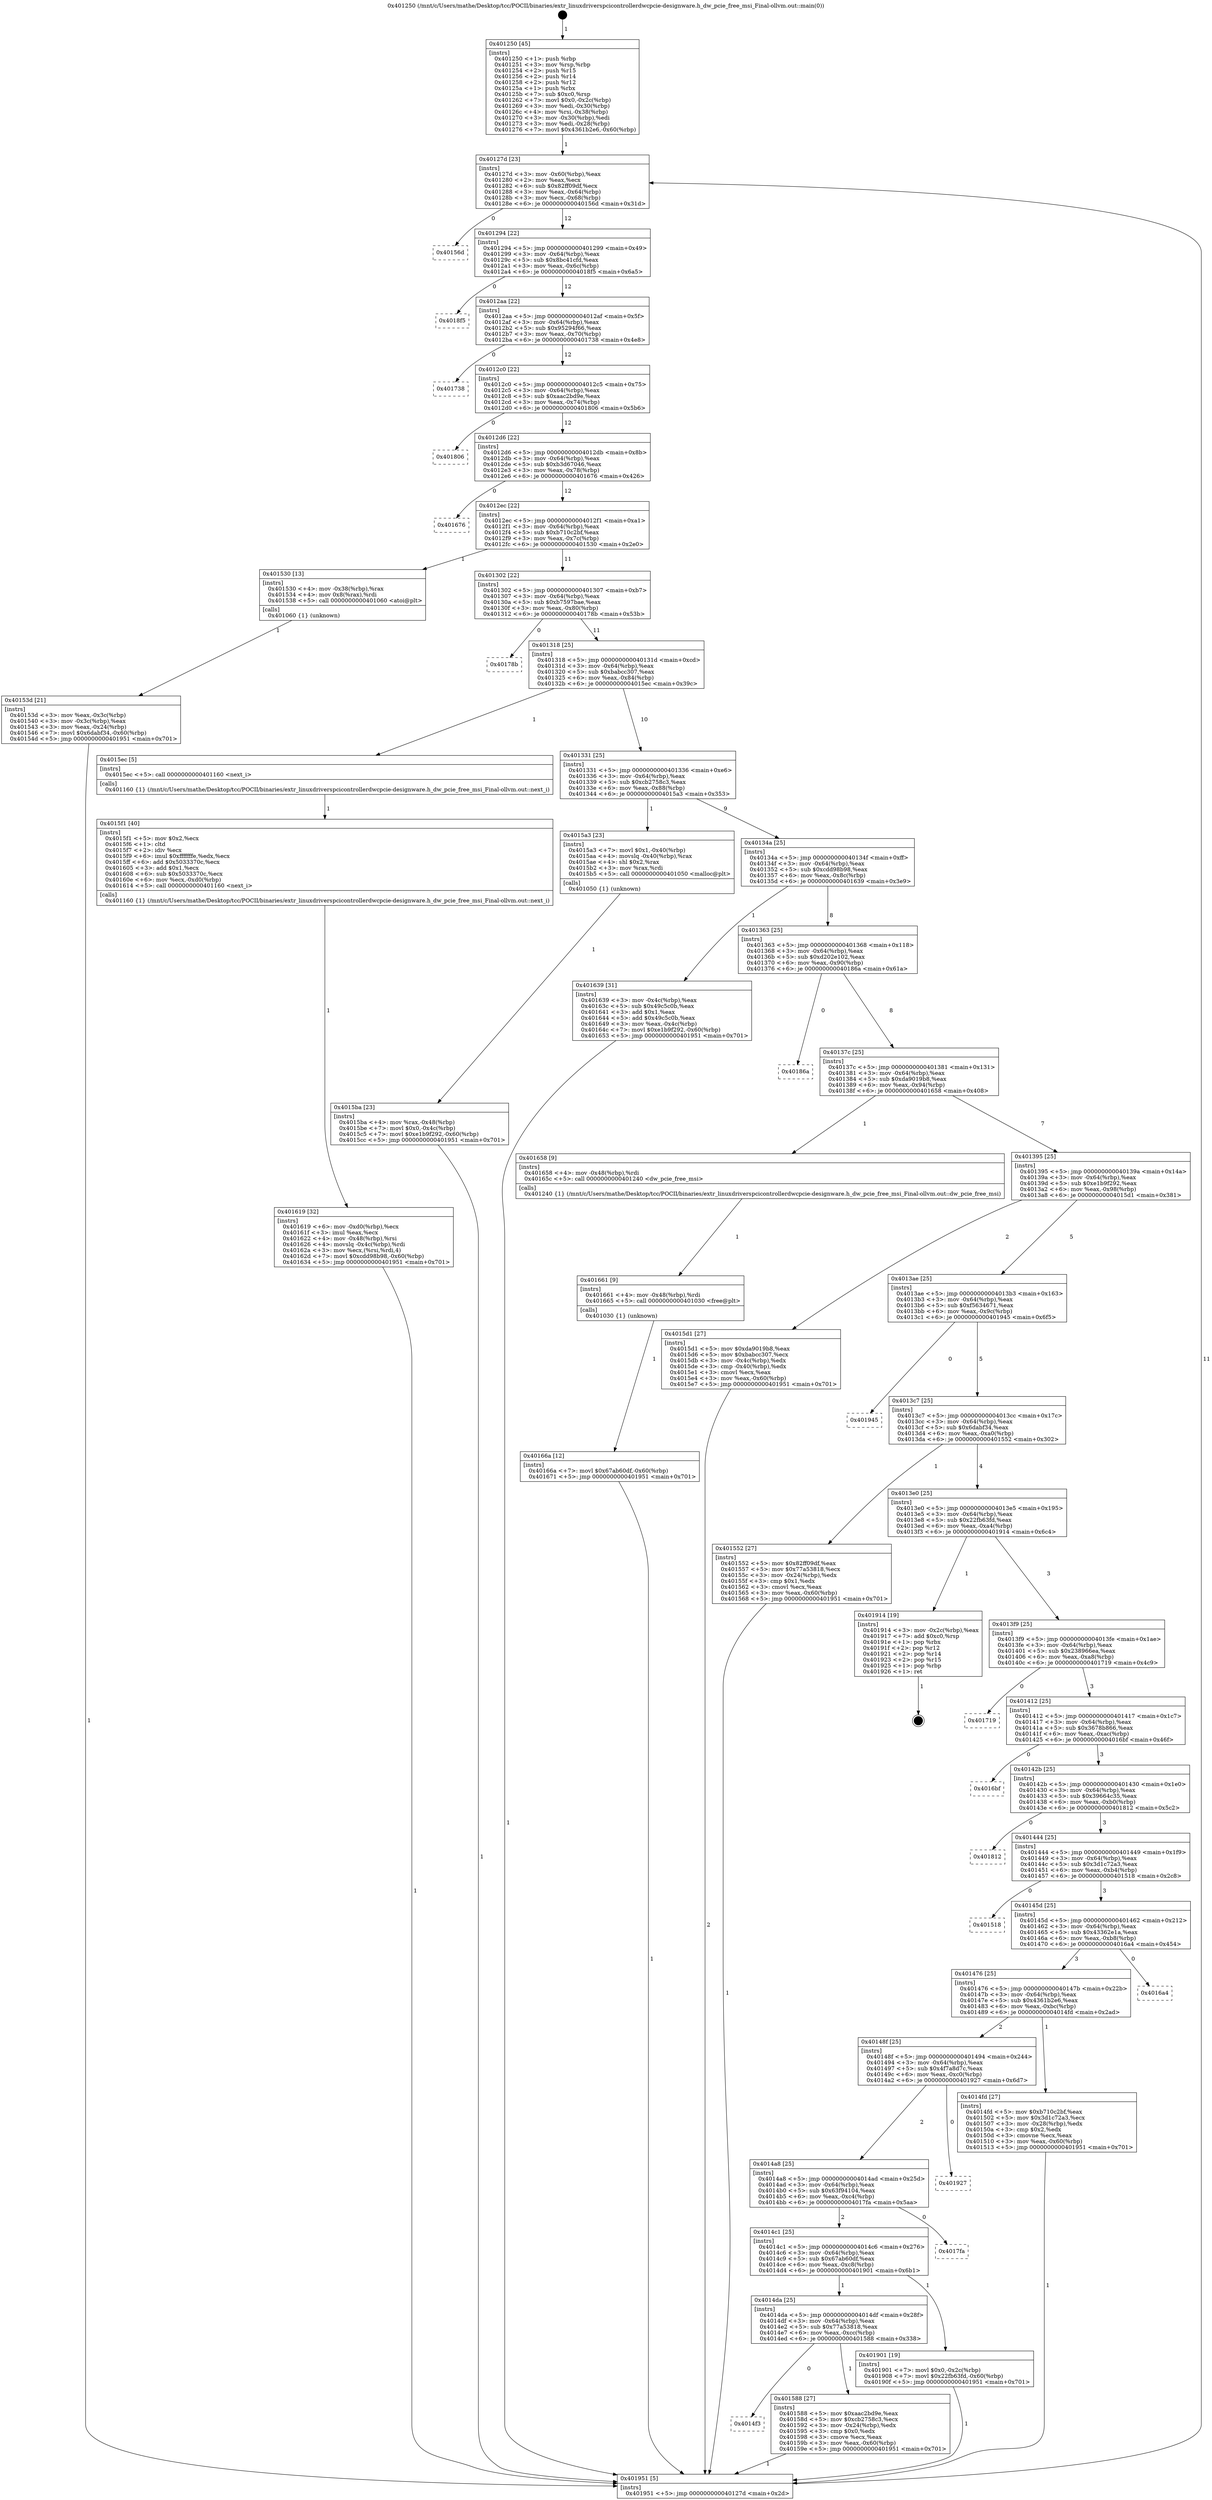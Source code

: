 digraph "0x401250" {
  label = "0x401250 (/mnt/c/Users/mathe/Desktop/tcc/POCII/binaries/extr_linuxdriverspcicontrollerdwcpcie-designware.h_dw_pcie_free_msi_Final-ollvm.out::main(0))"
  labelloc = "t"
  node[shape=record]

  Entry [label="",width=0.3,height=0.3,shape=circle,fillcolor=black,style=filled]
  "0x40127d" [label="{
     0x40127d [23]\l
     | [instrs]\l
     &nbsp;&nbsp;0x40127d \<+3\>: mov -0x60(%rbp),%eax\l
     &nbsp;&nbsp;0x401280 \<+2\>: mov %eax,%ecx\l
     &nbsp;&nbsp;0x401282 \<+6\>: sub $0x82ff09df,%ecx\l
     &nbsp;&nbsp;0x401288 \<+3\>: mov %eax,-0x64(%rbp)\l
     &nbsp;&nbsp;0x40128b \<+3\>: mov %ecx,-0x68(%rbp)\l
     &nbsp;&nbsp;0x40128e \<+6\>: je 000000000040156d \<main+0x31d\>\l
  }"]
  "0x40156d" [label="{
     0x40156d\l
  }", style=dashed]
  "0x401294" [label="{
     0x401294 [22]\l
     | [instrs]\l
     &nbsp;&nbsp;0x401294 \<+5\>: jmp 0000000000401299 \<main+0x49\>\l
     &nbsp;&nbsp;0x401299 \<+3\>: mov -0x64(%rbp),%eax\l
     &nbsp;&nbsp;0x40129c \<+5\>: sub $0x8bc41cfd,%eax\l
     &nbsp;&nbsp;0x4012a1 \<+3\>: mov %eax,-0x6c(%rbp)\l
     &nbsp;&nbsp;0x4012a4 \<+6\>: je 00000000004018f5 \<main+0x6a5\>\l
  }"]
  Exit [label="",width=0.3,height=0.3,shape=circle,fillcolor=black,style=filled,peripheries=2]
  "0x4018f5" [label="{
     0x4018f5\l
  }", style=dashed]
  "0x4012aa" [label="{
     0x4012aa [22]\l
     | [instrs]\l
     &nbsp;&nbsp;0x4012aa \<+5\>: jmp 00000000004012af \<main+0x5f\>\l
     &nbsp;&nbsp;0x4012af \<+3\>: mov -0x64(%rbp),%eax\l
     &nbsp;&nbsp;0x4012b2 \<+5\>: sub $0x95294f66,%eax\l
     &nbsp;&nbsp;0x4012b7 \<+3\>: mov %eax,-0x70(%rbp)\l
     &nbsp;&nbsp;0x4012ba \<+6\>: je 0000000000401738 \<main+0x4e8\>\l
  }"]
  "0x40166a" [label="{
     0x40166a [12]\l
     | [instrs]\l
     &nbsp;&nbsp;0x40166a \<+7\>: movl $0x67ab60df,-0x60(%rbp)\l
     &nbsp;&nbsp;0x401671 \<+5\>: jmp 0000000000401951 \<main+0x701\>\l
  }"]
  "0x401738" [label="{
     0x401738\l
  }", style=dashed]
  "0x4012c0" [label="{
     0x4012c0 [22]\l
     | [instrs]\l
     &nbsp;&nbsp;0x4012c0 \<+5\>: jmp 00000000004012c5 \<main+0x75\>\l
     &nbsp;&nbsp;0x4012c5 \<+3\>: mov -0x64(%rbp),%eax\l
     &nbsp;&nbsp;0x4012c8 \<+5\>: sub $0xaac2bd9e,%eax\l
     &nbsp;&nbsp;0x4012cd \<+3\>: mov %eax,-0x74(%rbp)\l
     &nbsp;&nbsp;0x4012d0 \<+6\>: je 0000000000401806 \<main+0x5b6\>\l
  }"]
  "0x401661" [label="{
     0x401661 [9]\l
     | [instrs]\l
     &nbsp;&nbsp;0x401661 \<+4\>: mov -0x48(%rbp),%rdi\l
     &nbsp;&nbsp;0x401665 \<+5\>: call 0000000000401030 \<free@plt\>\l
     | [calls]\l
     &nbsp;&nbsp;0x401030 \{1\} (unknown)\l
  }"]
  "0x401806" [label="{
     0x401806\l
  }", style=dashed]
  "0x4012d6" [label="{
     0x4012d6 [22]\l
     | [instrs]\l
     &nbsp;&nbsp;0x4012d6 \<+5\>: jmp 00000000004012db \<main+0x8b\>\l
     &nbsp;&nbsp;0x4012db \<+3\>: mov -0x64(%rbp),%eax\l
     &nbsp;&nbsp;0x4012de \<+5\>: sub $0xb3d67046,%eax\l
     &nbsp;&nbsp;0x4012e3 \<+3\>: mov %eax,-0x78(%rbp)\l
     &nbsp;&nbsp;0x4012e6 \<+6\>: je 0000000000401676 \<main+0x426\>\l
  }"]
  "0x401619" [label="{
     0x401619 [32]\l
     | [instrs]\l
     &nbsp;&nbsp;0x401619 \<+6\>: mov -0xd0(%rbp),%ecx\l
     &nbsp;&nbsp;0x40161f \<+3\>: imul %eax,%ecx\l
     &nbsp;&nbsp;0x401622 \<+4\>: mov -0x48(%rbp),%rsi\l
     &nbsp;&nbsp;0x401626 \<+4\>: movslq -0x4c(%rbp),%rdi\l
     &nbsp;&nbsp;0x40162a \<+3\>: mov %ecx,(%rsi,%rdi,4)\l
     &nbsp;&nbsp;0x40162d \<+7\>: movl $0xcdd98b98,-0x60(%rbp)\l
     &nbsp;&nbsp;0x401634 \<+5\>: jmp 0000000000401951 \<main+0x701\>\l
  }"]
  "0x401676" [label="{
     0x401676\l
  }", style=dashed]
  "0x4012ec" [label="{
     0x4012ec [22]\l
     | [instrs]\l
     &nbsp;&nbsp;0x4012ec \<+5\>: jmp 00000000004012f1 \<main+0xa1\>\l
     &nbsp;&nbsp;0x4012f1 \<+3\>: mov -0x64(%rbp),%eax\l
     &nbsp;&nbsp;0x4012f4 \<+5\>: sub $0xb710c2bf,%eax\l
     &nbsp;&nbsp;0x4012f9 \<+3\>: mov %eax,-0x7c(%rbp)\l
     &nbsp;&nbsp;0x4012fc \<+6\>: je 0000000000401530 \<main+0x2e0\>\l
  }"]
  "0x4015f1" [label="{
     0x4015f1 [40]\l
     | [instrs]\l
     &nbsp;&nbsp;0x4015f1 \<+5\>: mov $0x2,%ecx\l
     &nbsp;&nbsp;0x4015f6 \<+1\>: cltd\l
     &nbsp;&nbsp;0x4015f7 \<+2\>: idiv %ecx\l
     &nbsp;&nbsp;0x4015f9 \<+6\>: imul $0xfffffffe,%edx,%ecx\l
     &nbsp;&nbsp;0x4015ff \<+6\>: add $0x5033370c,%ecx\l
     &nbsp;&nbsp;0x401605 \<+3\>: add $0x1,%ecx\l
     &nbsp;&nbsp;0x401608 \<+6\>: sub $0x5033370c,%ecx\l
     &nbsp;&nbsp;0x40160e \<+6\>: mov %ecx,-0xd0(%rbp)\l
     &nbsp;&nbsp;0x401614 \<+5\>: call 0000000000401160 \<next_i\>\l
     | [calls]\l
     &nbsp;&nbsp;0x401160 \{1\} (/mnt/c/Users/mathe/Desktop/tcc/POCII/binaries/extr_linuxdriverspcicontrollerdwcpcie-designware.h_dw_pcie_free_msi_Final-ollvm.out::next_i)\l
  }"]
  "0x401530" [label="{
     0x401530 [13]\l
     | [instrs]\l
     &nbsp;&nbsp;0x401530 \<+4\>: mov -0x38(%rbp),%rax\l
     &nbsp;&nbsp;0x401534 \<+4\>: mov 0x8(%rax),%rdi\l
     &nbsp;&nbsp;0x401538 \<+5\>: call 0000000000401060 \<atoi@plt\>\l
     | [calls]\l
     &nbsp;&nbsp;0x401060 \{1\} (unknown)\l
  }"]
  "0x401302" [label="{
     0x401302 [22]\l
     | [instrs]\l
     &nbsp;&nbsp;0x401302 \<+5\>: jmp 0000000000401307 \<main+0xb7\>\l
     &nbsp;&nbsp;0x401307 \<+3\>: mov -0x64(%rbp),%eax\l
     &nbsp;&nbsp;0x40130a \<+5\>: sub $0xb7597bae,%eax\l
     &nbsp;&nbsp;0x40130f \<+3\>: mov %eax,-0x80(%rbp)\l
     &nbsp;&nbsp;0x401312 \<+6\>: je 000000000040178b \<main+0x53b\>\l
  }"]
  "0x4015ba" [label="{
     0x4015ba [23]\l
     | [instrs]\l
     &nbsp;&nbsp;0x4015ba \<+4\>: mov %rax,-0x48(%rbp)\l
     &nbsp;&nbsp;0x4015be \<+7\>: movl $0x0,-0x4c(%rbp)\l
     &nbsp;&nbsp;0x4015c5 \<+7\>: movl $0xe1b9f292,-0x60(%rbp)\l
     &nbsp;&nbsp;0x4015cc \<+5\>: jmp 0000000000401951 \<main+0x701\>\l
  }"]
  "0x40178b" [label="{
     0x40178b\l
  }", style=dashed]
  "0x401318" [label="{
     0x401318 [25]\l
     | [instrs]\l
     &nbsp;&nbsp;0x401318 \<+5\>: jmp 000000000040131d \<main+0xcd\>\l
     &nbsp;&nbsp;0x40131d \<+3\>: mov -0x64(%rbp),%eax\l
     &nbsp;&nbsp;0x401320 \<+5\>: sub $0xbabcc307,%eax\l
     &nbsp;&nbsp;0x401325 \<+6\>: mov %eax,-0x84(%rbp)\l
     &nbsp;&nbsp;0x40132b \<+6\>: je 00000000004015ec \<main+0x39c\>\l
  }"]
  "0x4014f3" [label="{
     0x4014f3\l
  }", style=dashed]
  "0x4015ec" [label="{
     0x4015ec [5]\l
     | [instrs]\l
     &nbsp;&nbsp;0x4015ec \<+5\>: call 0000000000401160 \<next_i\>\l
     | [calls]\l
     &nbsp;&nbsp;0x401160 \{1\} (/mnt/c/Users/mathe/Desktop/tcc/POCII/binaries/extr_linuxdriverspcicontrollerdwcpcie-designware.h_dw_pcie_free_msi_Final-ollvm.out::next_i)\l
  }"]
  "0x401331" [label="{
     0x401331 [25]\l
     | [instrs]\l
     &nbsp;&nbsp;0x401331 \<+5\>: jmp 0000000000401336 \<main+0xe6\>\l
     &nbsp;&nbsp;0x401336 \<+3\>: mov -0x64(%rbp),%eax\l
     &nbsp;&nbsp;0x401339 \<+5\>: sub $0xcb2758c3,%eax\l
     &nbsp;&nbsp;0x40133e \<+6\>: mov %eax,-0x88(%rbp)\l
     &nbsp;&nbsp;0x401344 \<+6\>: je 00000000004015a3 \<main+0x353\>\l
  }"]
  "0x401588" [label="{
     0x401588 [27]\l
     | [instrs]\l
     &nbsp;&nbsp;0x401588 \<+5\>: mov $0xaac2bd9e,%eax\l
     &nbsp;&nbsp;0x40158d \<+5\>: mov $0xcb2758c3,%ecx\l
     &nbsp;&nbsp;0x401592 \<+3\>: mov -0x24(%rbp),%edx\l
     &nbsp;&nbsp;0x401595 \<+3\>: cmp $0x0,%edx\l
     &nbsp;&nbsp;0x401598 \<+3\>: cmove %ecx,%eax\l
     &nbsp;&nbsp;0x40159b \<+3\>: mov %eax,-0x60(%rbp)\l
     &nbsp;&nbsp;0x40159e \<+5\>: jmp 0000000000401951 \<main+0x701\>\l
  }"]
  "0x4015a3" [label="{
     0x4015a3 [23]\l
     | [instrs]\l
     &nbsp;&nbsp;0x4015a3 \<+7\>: movl $0x1,-0x40(%rbp)\l
     &nbsp;&nbsp;0x4015aa \<+4\>: movslq -0x40(%rbp),%rax\l
     &nbsp;&nbsp;0x4015ae \<+4\>: shl $0x2,%rax\l
     &nbsp;&nbsp;0x4015b2 \<+3\>: mov %rax,%rdi\l
     &nbsp;&nbsp;0x4015b5 \<+5\>: call 0000000000401050 \<malloc@plt\>\l
     | [calls]\l
     &nbsp;&nbsp;0x401050 \{1\} (unknown)\l
  }"]
  "0x40134a" [label="{
     0x40134a [25]\l
     | [instrs]\l
     &nbsp;&nbsp;0x40134a \<+5\>: jmp 000000000040134f \<main+0xff\>\l
     &nbsp;&nbsp;0x40134f \<+3\>: mov -0x64(%rbp),%eax\l
     &nbsp;&nbsp;0x401352 \<+5\>: sub $0xcdd98b98,%eax\l
     &nbsp;&nbsp;0x401357 \<+6\>: mov %eax,-0x8c(%rbp)\l
     &nbsp;&nbsp;0x40135d \<+6\>: je 0000000000401639 \<main+0x3e9\>\l
  }"]
  "0x4014da" [label="{
     0x4014da [25]\l
     | [instrs]\l
     &nbsp;&nbsp;0x4014da \<+5\>: jmp 00000000004014df \<main+0x28f\>\l
     &nbsp;&nbsp;0x4014df \<+3\>: mov -0x64(%rbp),%eax\l
     &nbsp;&nbsp;0x4014e2 \<+5\>: sub $0x77a53818,%eax\l
     &nbsp;&nbsp;0x4014e7 \<+6\>: mov %eax,-0xcc(%rbp)\l
     &nbsp;&nbsp;0x4014ed \<+6\>: je 0000000000401588 \<main+0x338\>\l
  }"]
  "0x401639" [label="{
     0x401639 [31]\l
     | [instrs]\l
     &nbsp;&nbsp;0x401639 \<+3\>: mov -0x4c(%rbp),%eax\l
     &nbsp;&nbsp;0x40163c \<+5\>: sub $0x49c5c0b,%eax\l
     &nbsp;&nbsp;0x401641 \<+3\>: add $0x1,%eax\l
     &nbsp;&nbsp;0x401644 \<+5\>: add $0x49c5c0b,%eax\l
     &nbsp;&nbsp;0x401649 \<+3\>: mov %eax,-0x4c(%rbp)\l
     &nbsp;&nbsp;0x40164c \<+7\>: movl $0xe1b9f292,-0x60(%rbp)\l
     &nbsp;&nbsp;0x401653 \<+5\>: jmp 0000000000401951 \<main+0x701\>\l
  }"]
  "0x401363" [label="{
     0x401363 [25]\l
     | [instrs]\l
     &nbsp;&nbsp;0x401363 \<+5\>: jmp 0000000000401368 \<main+0x118\>\l
     &nbsp;&nbsp;0x401368 \<+3\>: mov -0x64(%rbp),%eax\l
     &nbsp;&nbsp;0x40136b \<+5\>: sub $0xd202e102,%eax\l
     &nbsp;&nbsp;0x401370 \<+6\>: mov %eax,-0x90(%rbp)\l
     &nbsp;&nbsp;0x401376 \<+6\>: je 000000000040186a \<main+0x61a\>\l
  }"]
  "0x401901" [label="{
     0x401901 [19]\l
     | [instrs]\l
     &nbsp;&nbsp;0x401901 \<+7\>: movl $0x0,-0x2c(%rbp)\l
     &nbsp;&nbsp;0x401908 \<+7\>: movl $0x22fb63fd,-0x60(%rbp)\l
     &nbsp;&nbsp;0x40190f \<+5\>: jmp 0000000000401951 \<main+0x701\>\l
  }"]
  "0x40186a" [label="{
     0x40186a\l
  }", style=dashed]
  "0x40137c" [label="{
     0x40137c [25]\l
     | [instrs]\l
     &nbsp;&nbsp;0x40137c \<+5\>: jmp 0000000000401381 \<main+0x131\>\l
     &nbsp;&nbsp;0x401381 \<+3\>: mov -0x64(%rbp),%eax\l
     &nbsp;&nbsp;0x401384 \<+5\>: sub $0xda9019b8,%eax\l
     &nbsp;&nbsp;0x401389 \<+6\>: mov %eax,-0x94(%rbp)\l
     &nbsp;&nbsp;0x40138f \<+6\>: je 0000000000401658 \<main+0x408\>\l
  }"]
  "0x4014c1" [label="{
     0x4014c1 [25]\l
     | [instrs]\l
     &nbsp;&nbsp;0x4014c1 \<+5\>: jmp 00000000004014c6 \<main+0x276\>\l
     &nbsp;&nbsp;0x4014c6 \<+3\>: mov -0x64(%rbp),%eax\l
     &nbsp;&nbsp;0x4014c9 \<+5\>: sub $0x67ab60df,%eax\l
     &nbsp;&nbsp;0x4014ce \<+6\>: mov %eax,-0xc8(%rbp)\l
     &nbsp;&nbsp;0x4014d4 \<+6\>: je 0000000000401901 \<main+0x6b1\>\l
  }"]
  "0x401658" [label="{
     0x401658 [9]\l
     | [instrs]\l
     &nbsp;&nbsp;0x401658 \<+4\>: mov -0x48(%rbp),%rdi\l
     &nbsp;&nbsp;0x40165c \<+5\>: call 0000000000401240 \<dw_pcie_free_msi\>\l
     | [calls]\l
     &nbsp;&nbsp;0x401240 \{1\} (/mnt/c/Users/mathe/Desktop/tcc/POCII/binaries/extr_linuxdriverspcicontrollerdwcpcie-designware.h_dw_pcie_free_msi_Final-ollvm.out::dw_pcie_free_msi)\l
  }"]
  "0x401395" [label="{
     0x401395 [25]\l
     | [instrs]\l
     &nbsp;&nbsp;0x401395 \<+5\>: jmp 000000000040139a \<main+0x14a\>\l
     &nbsp;&nbsp;0x40139a \<+3\>: mov -0x64(%rbp),%eax\l
     &nbsp;&nbsp;0x40139d \<+5\>: sub $0xe1b9f292,%eax\l
     &nbsp;&nbsp;0x4013a2 \<+6\>: mov %eax,-0x98(%rbp)\l
     &nbsp;&nbsp;0x4013a8 \<+6\>: je 00000000004015d1 \<main+0x381\>\l
  }"]
  "0x4017fa" [label="{
     0x4017fa\l
  }", style=dashed]
  "0x4015d1" [label="{
     0x4015d1 [27]\l
     | [instrs]\l
     &nbsp;&nbsp;0x4015d1 \<+5\>: mov $0xda9019b8,%eax\l
     &nbsp;&nbsp;0x4015d6 \<+5\>: mov $0xbabcc307,%ecx\l
     &nbsp;&nbsp;0x4015db \<+3\>: mov -0x4c(%rbp),%edx\l
     &nbsp;&nbsp;0x4015de \<+3\>: cmp -0x40(%rbp),%edx\l
     &nbsp;&nbsp;0x4015e1 \<+3\>: cmovl %ecx,%eax\l
     &nbsp;&nbsp;0x4015e4 \<+3\>: mov %eax,-0x60(%rbp)\l
     &nbsp;&nbsp;0x4015e7 \<+5\>: jmp 0000000000401951 \<main+0x701\>\l
  }"]
  "0x4013ae" [label="{
     0x4013ae [25]\l
     | [instrs]\l
     &nbsp;&nbsp;0x4013ae \<+5\>: jmp 00000000004013b3 \<main+0x163\>\l
     &nbsp;&nbsp;0x4013b3 \<+3\>: mov -0x64(%rbp),%eax\l
     &nbsp;&nbsp;0x4013b6 \<+5\>: sub $0xf5634671,%eax\l
     &nbsp;&nbsp;0x4013bb \<+6\>: mov %eax,-0x9c(%rbp)\l
     &nbsp;&nbsp;0x4013c1 \<+6\>: je 0000000000401945 \<main+0x6f5\>\l
  }"]
  "0x4014a8" [label="{
     0x4014a8 [25]\l
     | [instrs]\l
     &nbsp;&nbsp;0x4014a8 \<+5\>: jmp 00000000004014ad \<main+0x25d\>\l
     &nbsp;&nbsp;0x4014ad \<+3\>: mov -0x64(%rbp),%eax\l
     &nbsp;&nbsp;0x4014b0 \<+5\>: sub $0x63f94104,%eax\l
     &nbsp;&nbsp;0x4014b5 \<+6\>: mov %eax,-0xc4(%rbp)\l
     &nbsp;&nbsp;0x4014bb \<+6\>: je 00000000004017fa \<main+0x5aa\>\l
  }"]
  "0x401945" [label="{
     0x401945\l
  }", style=dashed]
  "0x4013c7" [label="{
     0x4013c7 [25]\l
     | [instrs]\l
     &nbsp;&nbsp;0x4013c7 \<+5\>: jmp 00000000004013cc \<main+0x17c\>\l
     &nbsp;&nbsp;0x4013cc \<+3\>: mov -0x64(%rbp),%eax\l
     &nbsp;&nbsp;0x4013cf \<+5\>: sub $0x6dabf34,%eax\l
     &nbsp;&nbsp;0x4013d4 \<+6\>: mov %eax,-0xa0(%rbp)\l
     &nbsp;&nbsp;0x4013da \<+6\>: je 0000000000401552 \<main+0x302\>\l
  }"]
  "0x401927" [label="{
     0x401927\l
  }", style=dashed]
  "0x401552" [label="{
     0x401552 [27]\l
     | [instrs]\l
     &nbsp;&nbsp;0x401552 \<+5\>: mov $0x82ff09df,%eax\l
     &nbsp;&nbsp;0x401557 \<+5\>: mov $0x77a53818,%ecx\l
     &nbsp;&nbsp;0x40155c \<+3\>: mov -0x24(%rbp),%edx\l
     &nbsp;&nbsp;0x40155f \<+3\>: cmp $0x1,%edx\l
     &nbsp;&nbsp;0x401562 \<+3\>: cmovl %ecx,%eax\l
     &nbsp;&nbsp;0x401565 \<+3\>: mov %eax,-0x60(%rbp)\l
     &nbsp;&nbsp;0x401568 \<+5\>: jmp 0000000000401951 \<main+0x701\>\l
  }"]
  "0x4013e0" [label="{
     0x4013e0 [25]\l
     | [instrs]\l
     &nbsp;&nbsp;0x4013e0 \<+5\>: jmp 00000000004013e5 \<main+0x195\>\l
     &nbsp;&nbsp;0x4013e5 \<+3\>: mov -0x64(%rbp),%eax\l
     &nbsp;&nbsp;0x4013e8 \<+5\>: sub $0x22fb63fd,%eax\l
     &nbsp;&nbsp;0x4013ed \<+6\>: mov %eax,-0xa4(%rbp)\l
     &nbsp;&nbsp;0x4013f3 \<+6\>: je 0000000000401914 \<main+0x6c4\>\l
  }"]
  "0x40153d" [label="{
     0x40153d [21]\l
     | [instrs]\l
     &nbsp;&nbsp;0x40153d \<+3\>: mov %eax,-0x3c(%rbp)\l
     &nbsp;&nbsp;0x401540 \<+3\>: mov -0x3c(%rbp),%eax\l
     &nbsp;&nbsp;0x401543 \<+3\>: mov %eax,-0x24(%rbp)\l
     &nbsp;&nbsp;0x401546 \<+7\>: movl $0x6dabf34,-0x60(%rbp)\l
     &nbsp;&nbsp;0x40154d \<+5\>: jmp 0000000000401951 \<main+0x701\>\l
  }"]
  "0x401914" [label="{
     0x401914 [19]\l
     | [instrs]\l
     &nbsp;&nbsp;0x401914 \<+3\>: mov -0x2c(%rbp),%eax\l
     &nbsp;&nbsp;0x401917 \<+7\>: add $0xc0,%rsp\l
     &nbsp;&nbsp;0x40191e \<+1\>: pop %rbx\l
     &nbsp;&nbsp;0x40191f \<+2\>: pop %r12\l
     &nbsp;&nbsp;0x401921 \<+2\>: pop %r14\l
     &nbsp;&nbsp;0x401923 \<+2\>: pop %r15\l
     &nbsp;&nbsp;0x401925 \<+1\>: pop %rbp\l
     &nbsp;&nbsp;0x401926 \<+1\>: ret\l
  }"]
  "0x4013f9" [label="{
     0x4013f9 [25]\l
     | [instrs]\l
     &nbsp;&nbsp;0x4013f9 \<+5\>: jmp 00000000004013fe \<main+0x1ae\>\l
     &nbsp;&nbsp;0x4013fe \<+3\>: mov -0x64(%rbp),%eax\l
     &nbsp;&nbsp;0x401401 \<+5\>: sub $0x238966ea,%eax\l
     &nbsp;&nbsp;0x401406 \<+6\>: mov %eax,-0xa8(%rbp)\l
     &nbsp;&nbsp;0x40140c \<+6\>: je 0000000000401719 \<main+0x4c9\>\l
  }"]
  "0x401250" [label="{
     0x401250 [45]\l
     | [instrs]\l
     &nbsp;&nbsp;0x401250 \<+1\>: push %rbp\l
     &nbsp;&nbsp;0x401251 \<+3\>: mov %rsp,%rbp\l
     &nbsp;&nbsp;0x401254 \<+2\>: push %r15\l
     &nbsp;&nbsp;0x401256 \<+2\>: push %r14\l
     &nbsp;&nbsp;0x401258 \<+2\>: push %r12\l
     &nbsp;&nbsp;0x40125a \<+1\>: push %rbx\l
     &nbsp;&nbsp;0x40125b \<+7\>: sub $0xc0,%rsp\l
     &nbsp;&nbsp;0x401262 \<+7\>: movl $0x0,-0x2c(%rbp)\l
     &nbsp;&nbsp;0x401269 \<+3\>: mov %edi,-0x30(%rbp)\l
     &nbsp;&nbsp;0x40126c \<+4\>: mov %rsi,-0x38(%rbp)\l
     &nbsp;&nbsp;0x401270 \<+3\>: mov -0x30(%rbp),%edi\l
     &nbsp;&nbsp;0x401273 \<+3\>: mov %edi,-0x28(%rbp)\l
     &nbsp;&nbsp;0x401276 \<+7\>: movl $0x4361b2e6,-0x60(%rbp)\l
  }"]
  "0x401719" [label="{
     0x401719\l
  }", style=dashed]
  "0x401412" [label="{
     0x401412 [25]\l
     | [instrs]\l
     &nbsp;&nbsp;0x401412 \<+5\>: jmp 0000000000401417 \<main+0x1c7\>\l
     &nbsp;&nbsp;0x401417 \<+3\>: mov -0x64(%rbp),%eax\l
     &nbsp;&nbsp;0x40141a \<+5\>: sub $0x3678b866,%eax\l
     &nbsp;&nbsp;0x40141f \<+6\>: mov %eax,-0xac(%rbp)\l
     &nbsp;&nbsp;0x401425 \<+6\>: je 00000000004016bf \<main+0x46f\>\l
  }"]
  "0x401951" [label="{
     0x401951 [5]\l
     | [instrs]\l
     &nbsp;&nbsp;0x401951 \<+5\>: jmp 000000000040127d \<main+0x2d\>\l
  }"]
  "0x4016bf" [label="{
     0x4016bf\l
  }", style=dashed]
  "0x40142b" [label="{
     0x40142b [25]\l
     | [instrs]\l
     &nbsp;&nbsp;0x40142b \<+5\>: jmp 0000000000401430 \<main+0x1e0\>\l
     &nbsp;&nbsp;0x401430 \<+3\>: mov -0x64(%rbp),%eax\l
     &nbsp;&nbsp;0x401433 \<+5\>: sub $0x39664c35,%eax\l
     &nbsp;&nbsp;0x401438 \<+6\>: mov %eax,-0xb0(%rbp)\l
     &nbsp;&nbsp;0x40143e \<+6\>: je 0000000000401812 \<main+0x5c2\>\l
  }"]
  "0x40148f" [label="{
     0x40148f [25]\l
     | [instrs]\l
     &nbsp;&nbsp;0x40148f \<+5\>: jmp 0000000000401494 \<main+0x244\>\l
     &nbsp;&nbsp;0x401494 \<+3\>: mov -0x64(%rbp),%eax\l
     &nbsp;&nbsp;0x401497 \<+5\>: sub $0x4f7a8d7c,%eax\l
     &nbsp;&nbsp;0x40149c \<+6\>: mov %eax,-0xc0(%rbp)\l
     &nbsp;&nbsp;0x4014a2 \<+6\>: je 0000000000401927 \<main+0x6d7\>\l
  }"]
  "0x401812" [label="{
     0x401812\l
  }", style=dashed]
  "0x401444" [label="{
     0x401444 [25]\l
     | [instrs]\l
     &nbsp;&nbsp;0x401444 \<+5\>: jmp 0000000000401449 \<main+0x1f9\>\l
     &nbsp;&nbsp;0x401449 \<+3\>: mov -0x64(%rbp),%eax\l
     &nbsp;&nbsp;0x40144c \<+5\>: sub $0x3d1c72a3,%eax\l
     &nbsp;&nbsp;0x401451 \<+6\>: mov %eax,-0xb4(%rbp)\l
     &nbsp;&nbsp;0x401457 \<+6\>: je 0000000000401518 \<main+0x2c8\>\l
  }"]
  "0x4014fd" [label="{
     0x4014fd [27]\l
     | [instrs]\l
     &nbsp;&nbsp;0x4014fd \<+5\>: mov $0xb710c2bf,%eax\l
     &nbsp;&nbsp;0x401502 \<+5\>: mov $0x3d1c72a3,%ecx\l
     &nbsp;&nbsp;0x401507 \<+3\>: mov -0x28(%rbp),%edx\l
     &nbsp;&nbsp;0x40150a \<+3\>: cmp $0x2,%edx\l
     &nbsp;&nbsp;0x40150d \<+3\>: cmovne %ecx,%eax\l
     &nbsp;&nbsp;0x401510 \<+3\>: mov %eax,-0x60(%rbp)\l
     &nbsp;&nbsp;0x401513 \<+5\>: jmp 0000000000401951 \<main+0x701\>\l
  }"]
  "0x401518" [label="{
     0x401518\l
  }", style=dashed]
  "0x40145d" [label="{
     0x40145d [25]\l
     | [instrs]\l
     &nbsp;&nbsp;0x40145d \<+5\>: jmp 0000000000401462 \<main+0x212\>\l
     &nbsp;&nbsp;0x401462 \<+3\>: mov -0x64(%rbp),%eax\l
     &nbsp;&nbsp;0x401465 \<+5\>: sub $0x43362e1a,%eax\l
     &nbsp;&nbsp;0x40146a \<+6\>: mov %eax,-0xb8(%rbp)\l
     &nbsp;&nbsp;0x401470 \<+6\>: je 00000000004016a4 \<main+0x454\>\l
  }"]
  "0x401476" [label="{
     0x401476 [25]\l
     | [instrs]\l
     &nbsp;&nbsp;0x401476 \<+5\>: jmp 000000000040147b \<main+0x22b\>\l
     &nbsp;&nbsp;0x40147b \<+3\>: mov -0x64(%rbp),%eax\l
     &nbsp;&nbsp;0x40147e \<+5\>: sub $0x4361b2e6,%eax\l
     &nbsp;&nbsp;0x401483 \<+6\>: mov %eax,-0xbc(%rbp)\l
     &nbsp;&nbsp;0x401489 \<+6\>: je 00000000004014fd \<main+0x2ad\>\l
  }"]
  "0x4016a4" [label="{
     0x4016a4\l
  }", style=dashed]
  Entry -> "0x401250" [label=" 1"]
  "0x40127d" -> "0x40156d" [label=" 0"]
  "0x40127d" -> "0x401294" [label=" 12"]
  "0x401914" -> Exit [label=" 1"]
  "0x401294" -> "0x4018f5" [label=" 0"]
  "0x401294" -> "0x4012aa" [label=" 12"]
  "0x401901" -> "0x401951" [label=" 1"]
  "0x4012aa" -> "0x401738" [label=" 0"]
  "0x4012aa" -> "0x4012c0" [label=" 12"]
  "0x40166a" -> "0x401951" [label=" 1"]
  "0x4012c0" -> "0x401806" [label=" 0"]
  "0x4012c0" -> "0x4012d6" [label=" 12"]
  "0x401661" -> "0x40166a" [label=" 1"]
  "0x4012d6" -> "0x401676" [label=" 0"]
  "0x4012d6" -> "0x4012ec" [label=" 12"]
  "0x401658" -> "0x401661" [label=" 1"]
  "0x4012ec" -> "0x401530" [label=" 1"]
  "0x4012ec" -> "0x401302" [label=" 11"]
  "0x401639" -> "0x401951" [label=" 1"]
  "0x401302" -> "0x40178b" [label=" 0"]
  "0x401302" -> "0x401318" [label=" 11"]
  "0x401619" -> "0x401951" [label=" 1"]
  "0x401318" -> "0x4015ec" [label=" 1"]
  "0x401318" -> "0x401331" [label=" 10"]
  "0x4015f1" -> "0x401619" [label=" 1"]
  "0x401331" -> "0x4015a3" [label=" 1"]
  "0x401331" -> "0x40134a" [label=" 9"]
  "0x4015ec" -> "0x4015f1" [label=" 1"]
  "0x40134a" -> "0x401639" [label=" 1"]
  "0x40134a" -> "0x401363" [label=" 8"]
  "0x4015ba" -> "0x401951" [label=" 1"]
  "0x401363" -> "0x40186a" [label=" 0"]
  "0x401363" -> "0x40137c" [label=" 8"]
  "0x4015a3" -> "0x4015ba" [label=" 1"]
  "0x40137c" -> "0x401658" [label=" 1"]
  "0x40137c" -> "0x401395" [label=" 7"]
  "0x4014da" -> "0x4014f3" [label=" 0"]
  "0x401395" -> "0x4015d1" [label=" 2"]
  "0x401395" -> "0x4013ae" [label=" 5"]
  "0x4014da" -> "0x401588" [label=" 1"]
  "0x4013ae" -> "0x401945" [label=" 0"]
  "0x4013ae" -> "0x4013c7" [label=" 5"]
  "0x4014c1" -> "0x4014da" [label=" 1"]
  "0x4013c7" -> "0x401552" [label=" 1"]
  "0x4013c7" -> "0x4013e0" [label=" 4"]
  "0x4014c1" -> "0x401901" [label=" 1"]
  "0x4013e0" -> "0x401914" [label=" 1"]
  "0x4013e0" -> "0x4013f9" [label=" 3"]
  "0x4014a8" -> "0x4014c1" [label=" 2"]
  "0x4013f9" -> "0x401719" [label=" 0"]
  "0x4013f9" -> "0x401412" [label=" 3"]
  "0x4014a8" -> "0x4017fa" [label=" 0"]
  "0x401412" -> "0x4016bf" [label=" 0"]
  "0x401412" -> "0x40142b" [label=" 3"]
  "0x4015d1" -> "0x401951" [label=" 2"]
  "0x40142b" -> "0x401812" [label=" 0"]
  "0x40142b" -> "0x401444" [label=" 3"]
  "0x40148f" -> "0x4014a8" [label=" 2"]
  "0x401444" -> "0x401518" [label=" 0"]
  "0x401444" -> "0x40145d" [label=" 3"]
  "0x40148f" -> "0x401927" [label=" 0"]
  "0x40145d" -> "0x4016a4" [label=" 0"]
  "0x40145d" -> "0x401476" [label=" 3"]
  "0x401588" -> "0x401951" [label=" 1"]
  "0x401476" -> "0x4014fd" [label=" 1"]
  "0x401476" -> "0x40148f" [label=" 2"]
  "0x4014fd" -> "0x401951" [label=" 1"]
  "0x401250" -> "0x40127d" [label=" 1"]
  "0x401951" -> "0x40127d" [label=" 11"]
  "0x401530" -> "0x40153d" [label=" 1"]
  "0x40153d" -> "0x401951" [label=" 1"]
  "0x401552" -> "0x401951" [label=" 1"]
}
